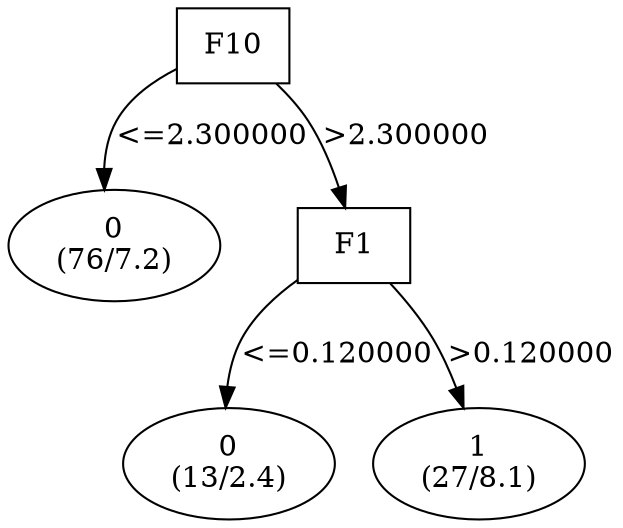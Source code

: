 digraph YaDT {
n0 [ shape=box, label="F10\n"]
n0 -> n1 [label="<=2.300000"]
n1 [ shape=ellipse, label="0\n(76/7.2)"]
n0 -> n2 [label=">2.300000"]
n2 [ shape=box, label="F1\n"]
n2 -> n3 [label="<=0.120000"]
n3 [ shape=ellipse, label="0\n(13/2.4)"]
n2 -> n4 [label=">0.120000"]
n4 [ shape=ellipse, label="1\n(27/8.1)"]
}
